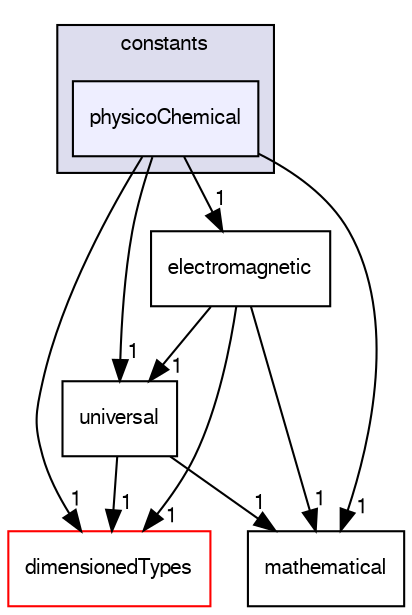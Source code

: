 digraph "src/OpenFOAM/global/constants/physicoChemical" {
  bgcolor=transparent;
  compound=true
  node [ fontsize="10", fontname="FreeSans"];
  edge [ labelfontsize="10", labelfontname="FreeSans"];
  subgraph clusterdir_b19db2d11b7f3a11ba09bd713d4f9fa8 {
    graph [ bgcolor="#ddddee", pencolor="black", label="constants" fontname="FreeSans", fontsize="10", URL="dir_b19db2d11b7f3a11ba09bd713d4f9fa8.html"]
  dir_406debfe117f9f6b18483be693110e22 [shape=box, label="physicoChemical", style="filled", fillcolor="#eeeeff", pencolor="black", URL="dir_406debfe117f9f6b18483be693110e22.html"];
  }
  dir_10c741ae21e00d19e4dfea4291468fca [shape=box label="electromagnetic" URL="dir_10c741ae21e00d19e4dfea4291468fca.html"];
  dir_d4979fdf35c07e0caec68718d229a4b4 [shape=box label="dimensionedTypes" color="red" URL="dir_d4979fdf35c07e0caec68718d229a4b4.html"];
  dir_f2c9a2d2c9f9a7a5c230d027402c3ec0 [shape=box label="mathematical" URL="dir_f2c9a2d2c9f9a7a5c230d027402c3ec0.html"];
  dir_c581f5c44961edd96541b1df8ea36dac [shape=box label="universal" URL="dir_c581f5c44961edd96541b1df8ea36dac.html"];
  dir_10c741ae21e00d19e4dfea4291468fca->dir_d4979fdf35c07e0caec68718d229a4b4 [headlabel="1", labeldistance=1.5 headhref="dir_001910_001821.html"];
  dir_10c741ae21e00d19e4dfea4291468fca->dir_f2c9a2d2c9f9a7a5c230d027402c3ec0 [headlabel="1", labeldistance=1.5 headhref="dir_001910_001912.html"];
  dir_10c741ae21e00d19e4dfea4291468fca->dir_c581f5c44961edd96541b1df8ea36dac [headlabel="1", labeldistance=1.5 headhref="dir_001910_001915.html"];
  dir_406debfe117f9f6b18483be693110e22->dir_10c741ae21e00d19e4dfea4291468fca [headlabel="1", labeldistance=1.5 headhref="dir_001913_001910.html"];
  dir_406debfe117f9f6b18483be693110e22->dir_d4979fdf35c07e0caec68718d229a4b4 [headlabel="1", labeldistance=1.5 headhref="dir_001913_001821.html"];
  dir_406debfe117f9f6b18483be693110e22->dir_f2c9a2d2c9f9a7a5c230d027402c3ec0 [headlabel="1", labeldistance=1.5 headhref="dir_001913_001912.html"];
  dir_406debfe117f9f6b18483be693110e22->dir_c581f5c44961edd96541b1df8ea36dac [headlabel="1", labeldistance=1.5 headhref="dir_001913_001915.html"];
  dir_c581f5c44961edd96541b1df8ea36dac->dir_d4979fdf35c07e0caec68718d229a4b4 [headlabel="1", labeldistance=1.5 headhref="dir_001915_001821.html"];
  dir_c581f5c44961edd96541b1df8ea36dac->dir_f2c9a2d2c9f9a7a5c230d027402c3ec0 [headlabel="1", labeldistance=1.5 headhref="dir_001915_001912.html"];
}
